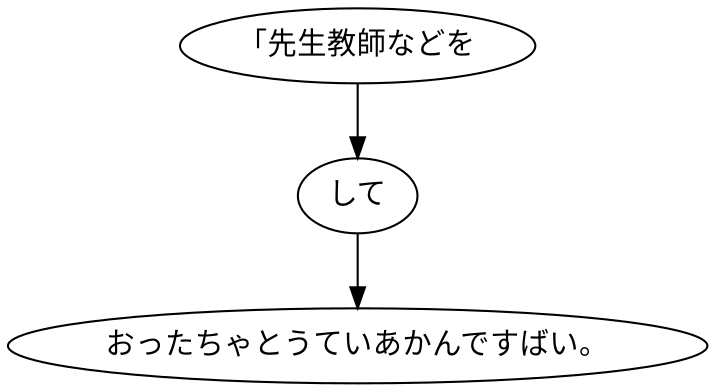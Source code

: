 digraph graph3094 {
	node0 [label="「先生教師などを"];
	node1 [label="して"];
	node2 [label="おったちゃとうていあかんですばい。"];
	node0 -> node1;
	node1 -> node2;
}
